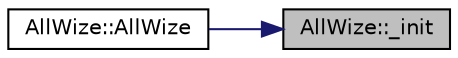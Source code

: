 digraph "AllWize::_init"
{
 // LATEX_PDF_SIZE
  edge [fontname="Helvetica",fontsize="10",labelfontname="Helvetica",labelfontsize="10"];
  node [fontname="Helvetica",fontsize="10",shape=record];
  rankdir="RL";
  Node1 [label="AllWize::_init",height=0.2,width=0.4,color="black", fillcolor="grey75", style="filled", fontcolor="black",tooltip=" "];
  Node1 -> Node2 [dir="back",color="midnightblue",fontsize="10",style="solid",fontname="Helvetica"];
  Node2 [label="AllWize::AllWize",height=0.2,width=0.4,color="black", fillcolor="white", style="filled",URL="$classAllWize.html#a185afb87ecba64bad14102b90089992e",tooltip="AllWize object constructor."];
}
